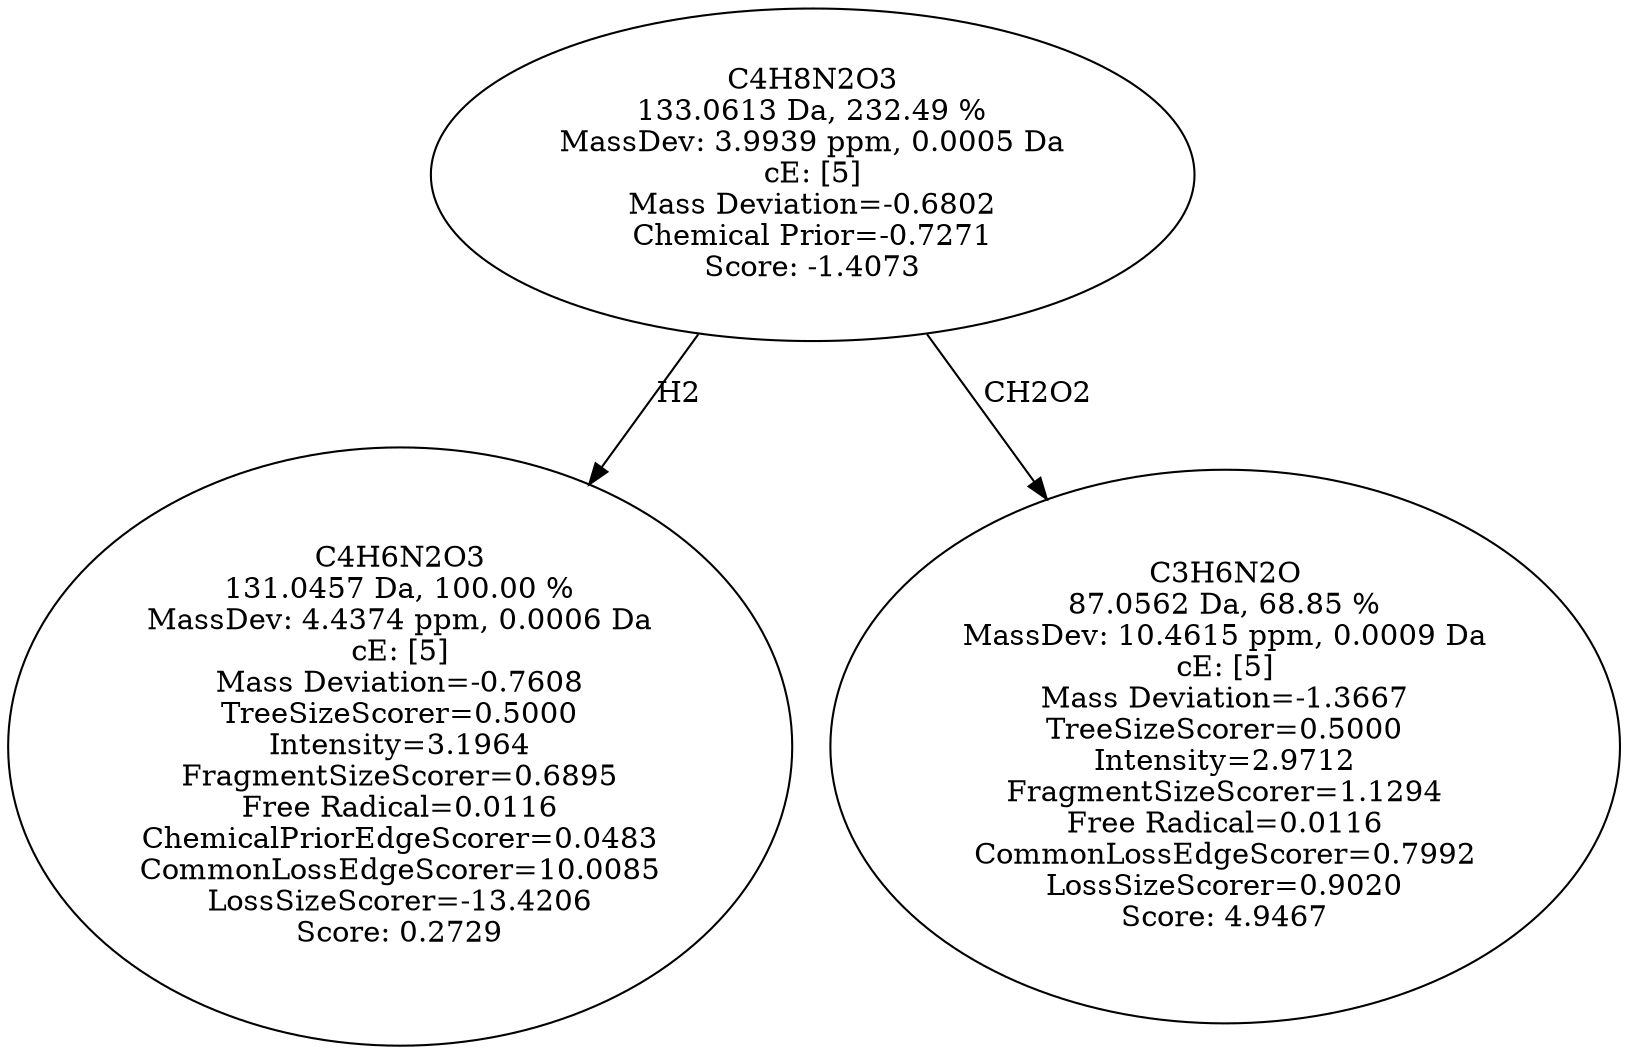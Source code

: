 strict digraph {
v1 [label="C4H6N2O3\n131.0457 Da, 100.00 %\nMassDev: 4.4374 ppm, 0.0006 Da\ncE: [5]\nMass Deviation=-0.7608\nTreeSizeScorer=0.5000\nIntensity=3.1964\nFragmentSizeScorer=0.6895\nFree Radical=0.0116\nChemicalPriorEdgeScorer=0.0483\nCommonLossEdgeScorer=10.0085\nLossSizeScorer=-13.4206\nScore: 0.2729"];
v2 [label="C3H6N2O\n87.0562 Da, 68.85 %\nMassDev: 10.4615 ppm, 0.0009 Da\ncE: [5]\nMass Deviation=-1.3667\nTreeSizeScorer=0.5000\nIntensity=2.9712\nFragmentSizeScorer=1.1294\nFree Radical=0.0116\nCommonLossEdgeScorer=0.7992\nLossSizeScorer=0.9020\nScore: 4.9467"];
v3 [label="C4H8N2O3\n133.0613 Da, 232.49 %\nMassDev: 3.9939 ppm, 0.0005 Da\ncE: [5]\nMass Deviation=-0.6802\nChemical Prior=-0.7271\nScore: -1.4073"];
v3 -> v1 [label="H2"];
v3 -> v2 [label="CH2O2"];
}